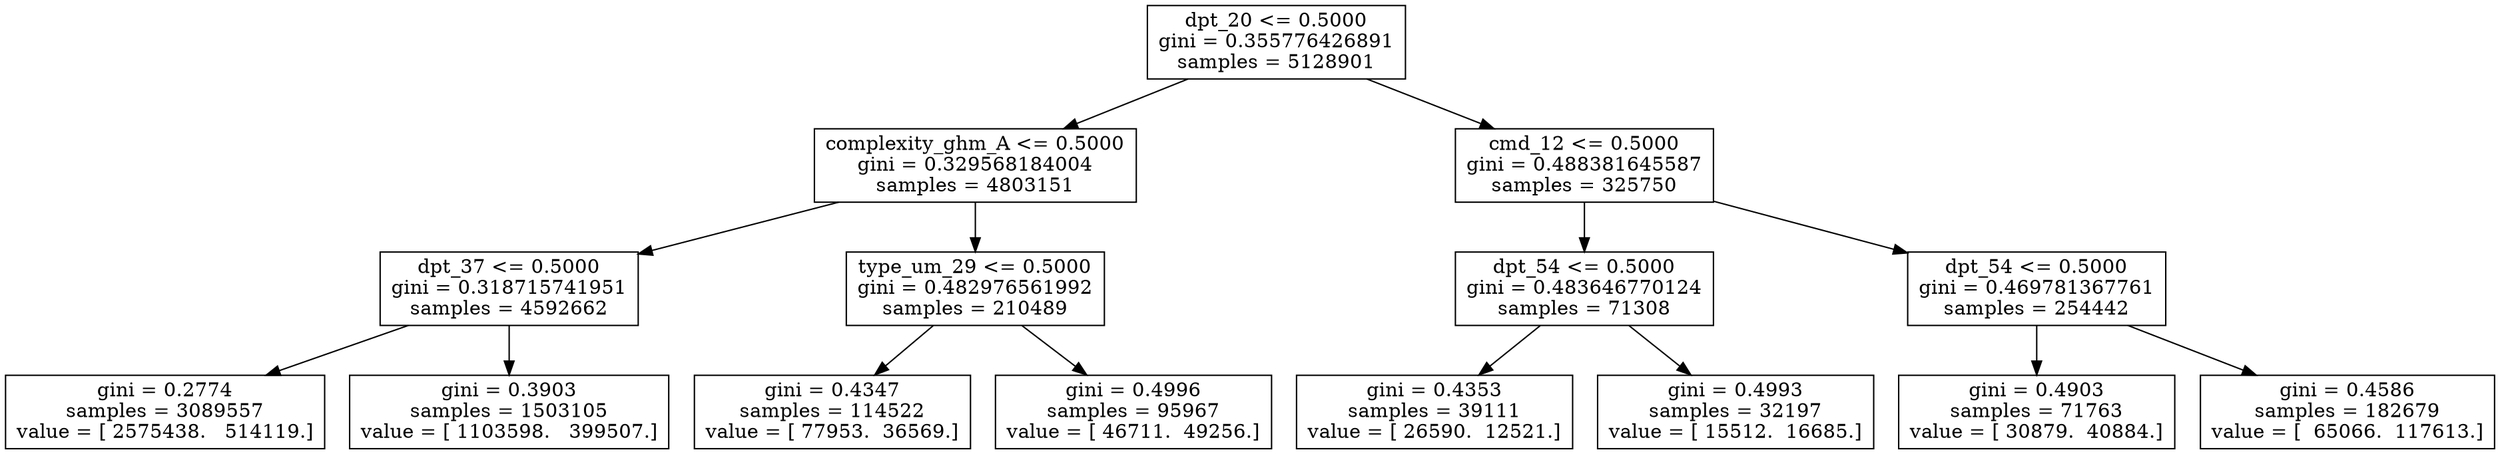 digraph Tree {
0 [label="dpt_20 <= 0.5000\ngini = 0.355776426891\nsamples = 5128901", shape="box"] ;
1 [label="complexity_ghm_A <= 0.5000\ngini = 0.329568184004\nsamples = 4803151", shape="box"] ;
0 -> 1 ;
2 [label="dpt_37 <= 0.5000\ngini = 0.318715741951\nsamples = 4592662", shape="box"] ;
1 -> 2 ;
3 [label="gini = 0.2774\nsamples = 3089557\nvalue = [ 2575438.   514119.]", shape="box"] ;
2 -> 3 ;
4 [label="gini = 0.3903\nsamples = 1503105\nvalue = [ 1103598.   399507.]", shape="box"] ;
2 -> 4 ;
5 [label="type_um_29 <= 0.5000\ngini = 0.482976561992\nsamples = 210489", shape="box"] ;
1 -> 5 ;
6 [label="gini = 0.4347\nsamples = 114522\nvalue = [ 77953.  36569.]", shape="box"] ;
5 -> 6 ;
7 [label="gini = 0.4996\nsamples = 95967\nvalue = [ 46711.  49256.]", shape="box"] ;
5 -> 7 ;
8 [label="cmd_12 <= 0.5000\ngini = 0.488381645587\nsamples = 325750", shape="box"] ;
0 -> 8 ;
9 [label="dpt_54 <= 0.5000\ngini = 0.483646770124\nsamples = 71308", shape="box"] ;
8 -> 9 ;
10 [label="gini = 0.4353\nsamples = 39111\nvalue = [ 26590.  12521.]", shape="box"] ;
9 -> 10 ;
11 [label="gini = 0.4993\nsamples = 32197\nvalue = [ 15512.  16685.]", shape="box"] ;
9 -> 11 ;
12 [label="dpt_54 <= 0.5000\ngini = 0.469781367761\nsamples = 254442", shape="box"] ;
8 -> 12 ;
13 [label="gini = 0.4903\nsamples = 71763\nvalue = [ 30879.  40884.]", shape="box"] ;
12 -> 13 ;
14 [label="gini = 0.4586\nsamples = 182679\nvalue = [  65066.  117613.]", shape="box"] ;
12 -> 14 ;
}